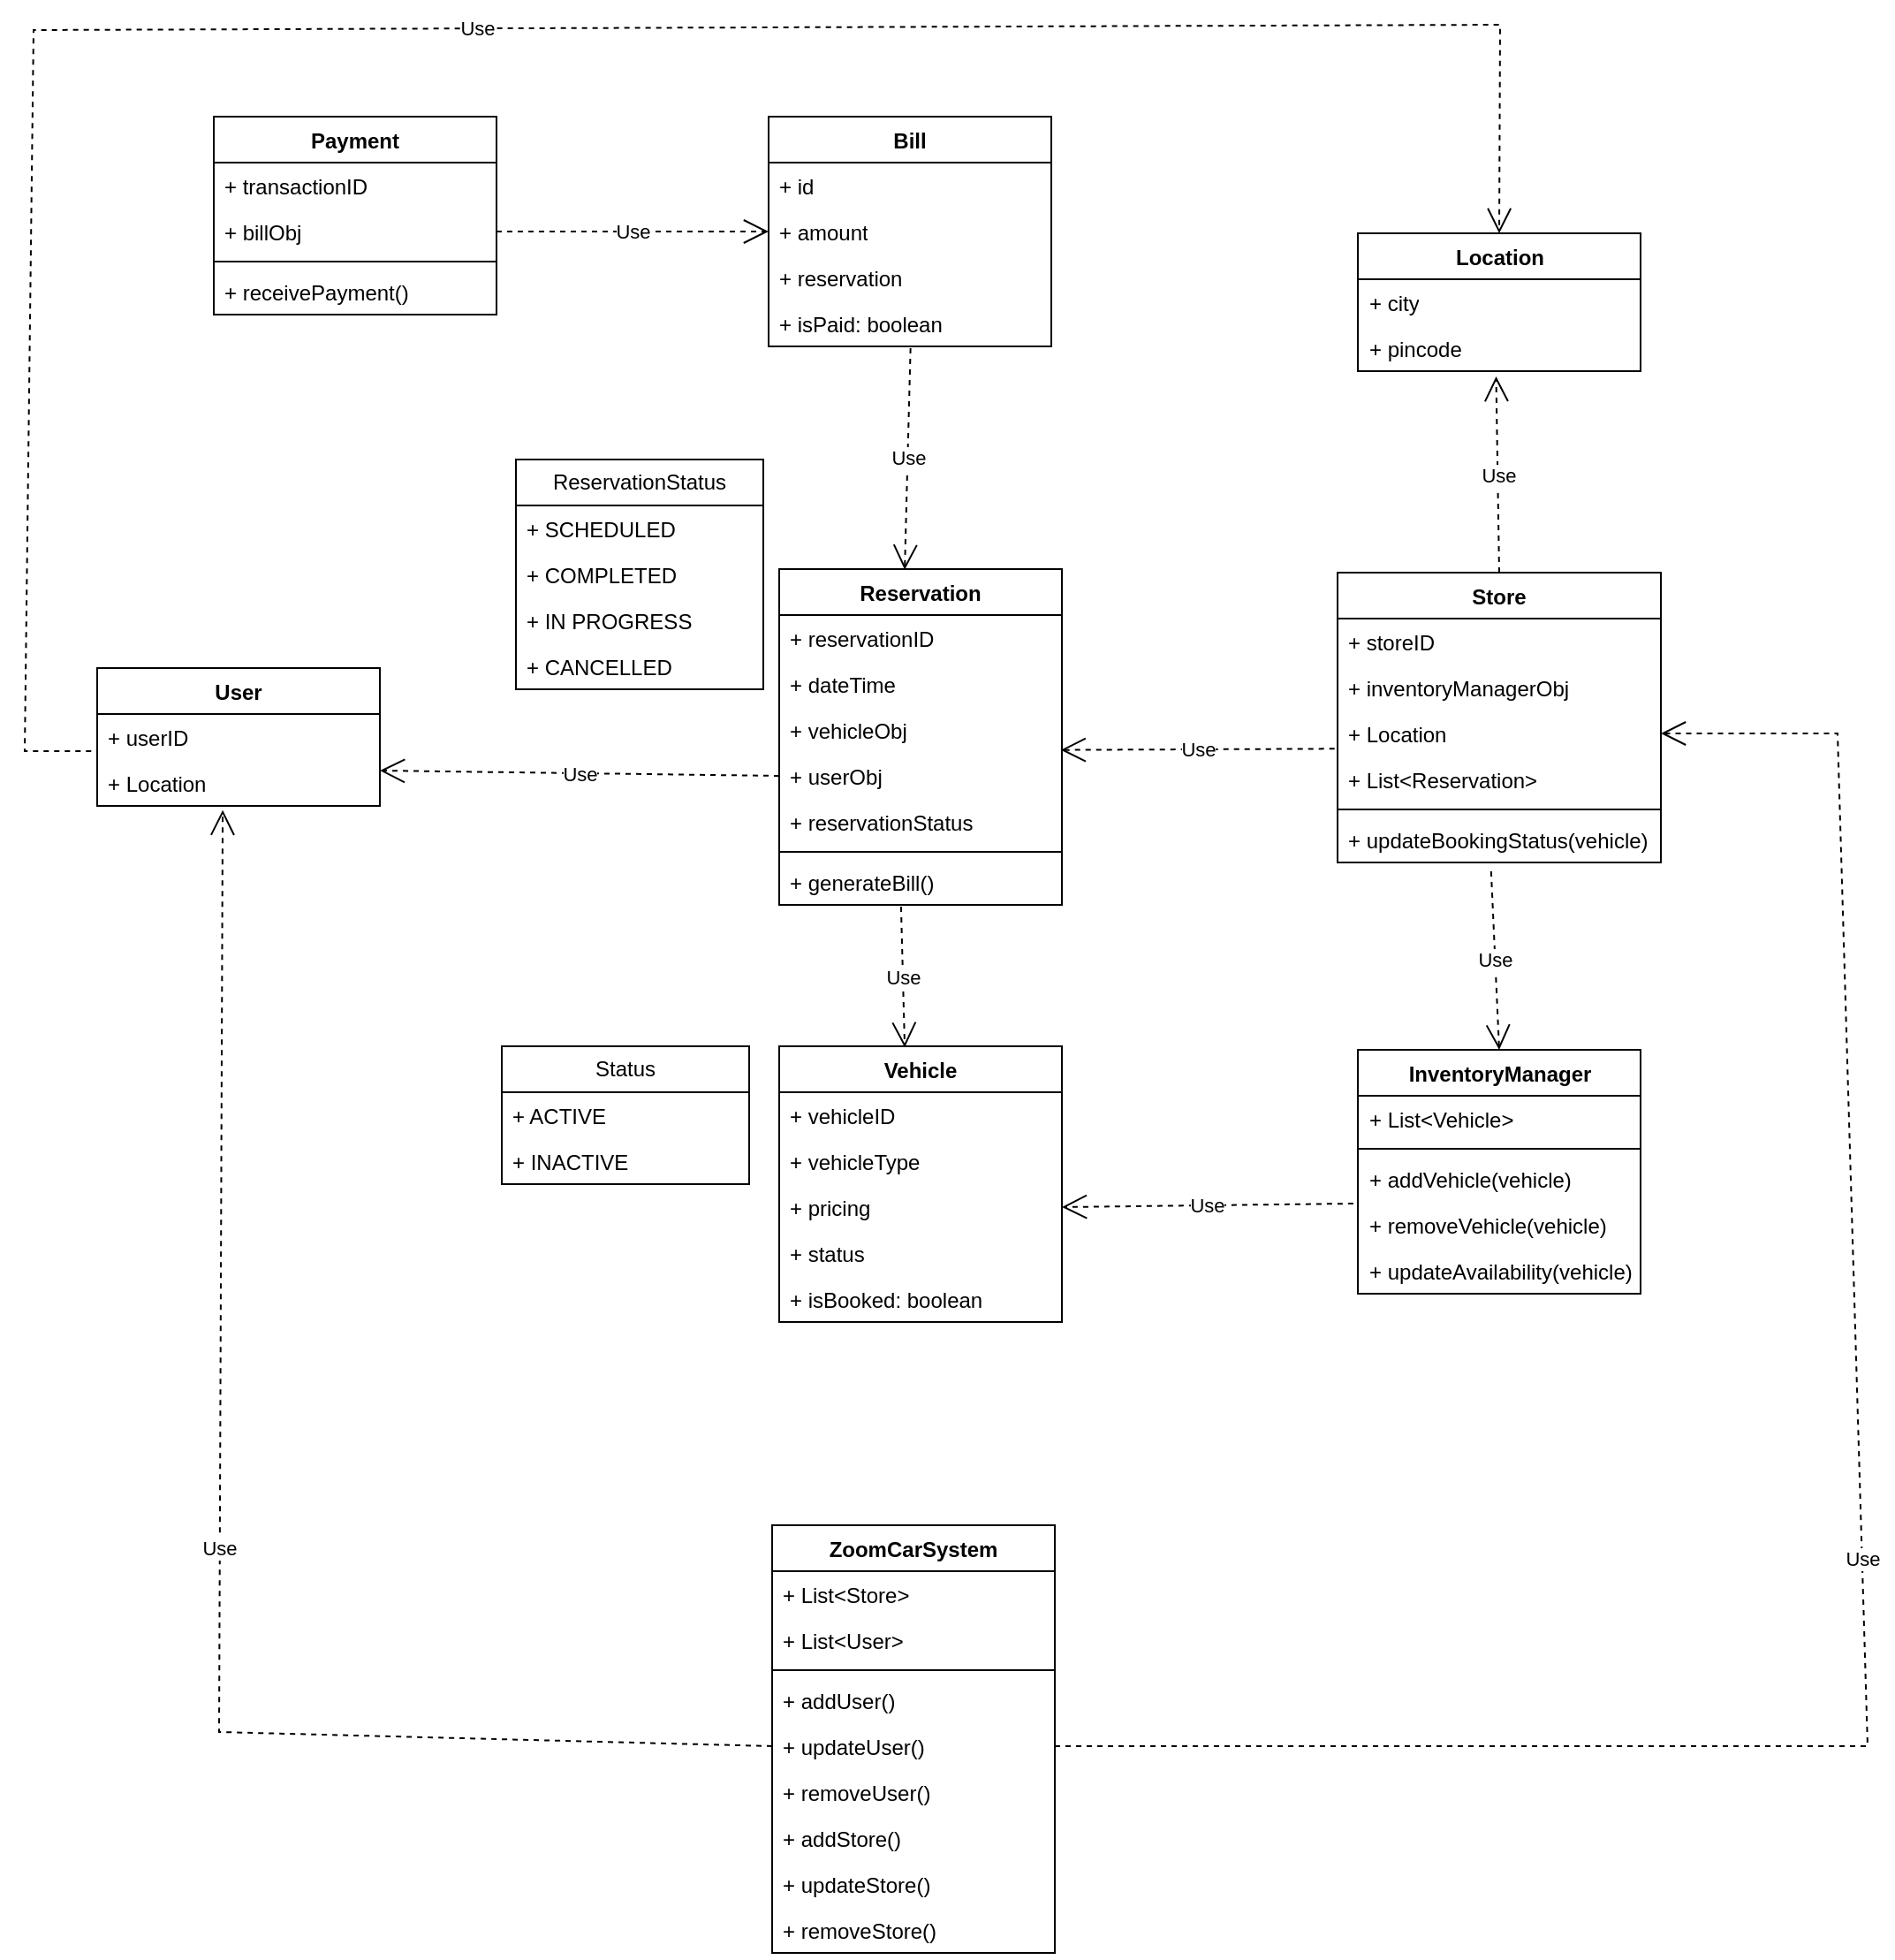 <mxfile version="24.7.5">
  <diagram id="C5RBs43oDa-KdzZeNtuy" name="Page-1">
    <mxGraphModel dx="2874" dy="1197" grid="0" gridSize="10" guides="1" tooltips="1" connect="1" arrows="1" fold="1" page="0" pageScale="1" pageWidth="827" pageHeight="1169" math="0" shadow="0">
      <root>
        <mxCell id="WIyWlLk6GJQsqaUBKTNV-0" />
        <mxCell id="WIyWlLk6GJQsqaUBKTNV-1" parent="WIyWlLk6GJQsqaUBKTNV-0" />
        <mxCell id="ZgaaL-xVoz6VWKlPEkSg-0" value="User" style="swimlane;fontStyle=1;align=center;verticalAlign=top;childLayout=stackLayout;horizontal=1;startSize=26;horizontalStack=0;resizeParent=1;resizeParentMax=0;resizeLast=0;collapsible=1;marginBottom=0;whiteSpace=wrap;html=1;" vertex="1" parent="WIyWlLk6GJQsqaUBKTNV-1">
          <mxGeometry x="-731" y="457" width="160" height="78" as="geometry" />
        </mxCell>
        <mxCell id="ZgaaL-xVoz6VWKlPEkSg-1" value="+ userID" style="text;strokeColor=none;fillColor=none;align=left;verticalAlign=top;spacingLeft=4;spacingRight=4;overflow=hidden;rotatable=0;points=[[0,0.5],[1,0.5]];portConstraint=eastwest;whiteSpace=wrap;html=1;" vertex="1" parent="ZgaaL-xVoz6VWKlPEkSg-0">
          <mxGeometry y="26" width="160" height="26" as="geometry" />
        </mxCell>
        <mxCell id="ZgaaL-xVoz6VWKlPEkSg-4" value="+ Location" style="text;strokeColor=none;fillColor=none;align=left;verticalAlign=top;spacingLeft=4;spacingRight=4;overflow=hidden;rotatable=0;points=[[0,0.5],[1,0.5]];portConstraint=eastwest;whiteSpace=wrap;html=1;" vertex="1" parent="ZgaaL-xVoz6VWKlPEkSg-0">
          <mxGeometry y="52" width="160" height="26" as="geometry" />
        </mxCell>
        <mxCell id="ZgaaL-xVoz6VWKlPEkSg-5" value="Location" style="swimlane;fontStyle=1;align=center;verticalAlign=top;childLayout=stackLayout;horizontal=1;startSize=26;horizontalStack=0;resizeParent=1;resizeParentMax=0;resizeLast=0;collapsible=1;marginBottom=0;whiteSpace=wrap;html=1;" vertex="1" parent="WIyWlLk6GJQsqaUBKTNV-1">
          <mxGeometry x="-17.5" y="211" width="160" height="78" as="geometry" />
        </mxCell>
        <mxCell id="ZgaaL-xVoz6VWKlPEkSg-6" value="+ city" style="text;strokeColor=none;fillColor=none;align=left;verticalAlign=top;spacingLeft=4;spacingRight=4;overflow=hidden;rotatable=0;points=[[0,0.5],[1,0.5]];portConstraint=eastwest;whiteSpace=wrap;html=1;" vertex="1" parent="ZgaaL-xVoz6VWKlPEkSg-5">
          <mxGeometry y="26" width="160" height="26" as="geometry" />
        </mxCell>
        <mxCell id="ZgaaL-xVoz6VWKlPEkSg-9" value="+ pincode" style="text;strokeColor=none;fillColor=none;align=left;verticalAlign=top;spacingLeft=4;spacingRight=4;overflow=hidden;rotatable=0;points=[[0,0.5],[1,0.5]];portConstraint=eastwest;whiteSpace=wrap;html=1;" vertex="1" parent="ZgaaL-xVoz6VWKlPEkSg-5">
          <mxGeometry y="52" width="160" height="26" as="geometry" />
        </mxCell>
        <mxCell id="ZgaaL-xVoz6VWKlPEkSg-10" value="Vehicle" style="swimlane;fontStyle=1;align=center;verticalAlign=top;childLayout=stackLayout;horizontal=1;startSize=26;horizontalStack=0;resizeParent=1;resizeParentMax=0;resizeLast=0;collapsible=1;marginBottom=0;whiteSpace=wrap;html=1;" vertex="1" parent="WIyWlLk6GJQsqaUBKTNV-1">
          <mxGeometry x="-345" y="671" width="160" height="156" as="geometry" />
        </mxCell>
        <mxCell id="ZgaaL-xVoz6VWKlPEkSg-11" value="+ vehicleID" style="text;strokeColor=none;fillColor=none;align=left;verticalAlign=top;spacingLeft=4;spacingRight=4;overflow=hidden;rotatable=0;points=[[0,0.5],[1,0.5]];portConstraint=eastwest;whiteSpace=wrap;html=1;" vertex="1" parent="ZgaaL-xVoz6VWKlPEkSg-10">
          <mxGeometry y="26" width="160" height="26" as="geometry" />
        </mxCell>
        <mxCell id="ZgaaL-xVoz6VWKlPEkSg-14" value="+ vehicleType" style="text;strokeColor=none;fillColor=none;align=left;verticalAlign=top;spacingLeft=4;spacingRight=4;overflow=hidden;rotatable=0;points=[[0,0.5],[1,0.5]];portConstraint=eastwest;whiteSpace=wrap;html=1;" vertex="1" parent="ZgaaL-xVoz6VWKlPEkSg-10">
          <mxGeometry y="52" width="160" height="26" as="geometry" />
        </mxCell>
        <mxCell id="ZgaaL-xVoz6VWKlPEkSg-15" value="+ pricing" style="text;strokeColor=none;fillColor=none;align=left;verticalAlign=top;spacingLeft=4;spacingRight=4;overflow=hidden;rotatable=0;points=[[0,0.5],[1,0.5]];portConstraint=eastwest;whiteSpace=wrap;html=1;" vertex="1" parent="ZgaaL-xVoz6VWKlPEkSg-10">
          <mxGeometry y="78" width="160" height="26" as="geometry" />
        </mxCell>
        <mxCell id="ZgaaL-xVoz6VWKlPEkSg-24" value="+ status" style="text;strokeColor=none;fillColor=none;align=left;verticalAlign=top;spacingLeft=4;spacingRight=4;overflow=hidden;rotatable=0;points=[[0,0.5],[1,0.5]];portConstraint=eastwest;whiteSpace=wrap;html=1;" vertex="1" parent="ZgaaL-xVoz6VWKlPEkSg-10">
          <mxGeometry y="104" width="160" height="26" as="geometry" />
        </mxCell>
        <mxCell id="ZgaaL-xVoz6VWKlPEkSg-33" value="+ isBooked: boolean" style="text;strokeColor=none;fillColor=none;align=left;verticalAlign=top;spacingLeft=4;spacingRight=4;overflow=hidden;rotatable=0;points=[[0,0.5],[1,0.5]];portConstraint=eastwest;whiteSpace=wrap;html=1;" vertex="1" parent="ZgaaL-xVoz6VWKlPEkSg-10">
          <mxGeometry y="130" width="160" height="26" as="geometry" />
        </mxCell>
        <mxCell id="ZgaaL-xVoz6VWKlPEkSg-16" value="Store" style="swimlane;fontStyle=1;align=center;verticalAlign=top;childLayout=stackLayout;horizontal=1;startSize=26;horizontalStack=0;resizeParent=1;resizeParentMax=0;resizeLast=0;collapsible=1;marginBottom=0;whiteSpace=wrap;html=1;" vertex="1" parent="WIyWlLk6GJQsqaUBKTNV-1">
          <mxGeometry x="-29" y="403" width="183" height="164" as="geometry" />
        </mxCell>
        <mxCell id="ZgaaL-xVoz6VWKlPEkSg-21" value="+ storeID" style="text;strokeColor=none;fillColor=none;align=left;verticalAlign=top;spacingLeft=4;spacingRight=4;overflow=hidden;rotatable=0;points=[[0,0.5],[1,0.5]];portConstraint=eastwest;whiteSpace=wrap;html=1;" vertex="1" parent="ZgaaL-xVoz6VWKlPEkSg-16">
          <mxGeometry y="26" width="183" height="26" as="geometry" />
        </mxCell>
        <mxCell id="ZgaaL-xVoz6VWKlPEkSg-59" value="+ inventoryManagerObj" style="text;strokeColor=none;fillColor=none;align=left;verticalAlign=top;spacingLeft=4;spacingRight=4;overflow=hidden;rotatable=0;points=[[0,0.5],[1,0.5]];portConstraint=eastwest;whiteSpace=wrap;html=1;" vertex="1" parent="ZgaaL-xVoz6VWKlPEkSg-16">
          <mxGeometry y="52" width="183" height="26" as="geometry" />
        </mxCell>
        <mxCell id="ZgaaL-xVoz6VWKlPEkSg-20" value="+ Location" style="text;strokeColor=none;fillColor=none;align=left;verticalAlign=top;spacingLeft=4;spacingRight=4;overflow=hidden;rotatable=0;points=[[0,0.5],[1,0.5]];portConstraint=eastwest;whiteSpace=wrap;html=1;" vertex="1" parent="ZgaaL-xVoz6VWKlPEkSg-16">
          <mxGeometry y="78" width="183" height="26" as="geometry" />
        </mxCell>
        <mxCell id="ZgaaL-xVoz6VWKlPEkSg-66" value="+ List&amp;lt;Reservation&amp;gt;" style="text;strokeColor=none;fillColor=none;align=left;verticalAlign=top;spacingLeft=4;spacingRight=4;overflow=hidden;rotatable=0;points=[[0,0.5],[1,0.5]];portConstraint=eastwest;whiteSpace=wrap;html=1;" vertex="1" parent="ZgaaL-xVoz6VWKlPEkSg-16">
          <mxGeometry y="104" width="183" height="26" as="geometry" />
        </mxCell>
        <mxCell id="ZgaaL-xVoz6VWKlPEkSg-18" value="" style="line;strokeWidth=1;fillColor=none;align=left;verticalAlign=middle;spacingTop=-1;spacingLeft=3;spacingRight=3;rotatable=0;labelPosition=right;points=[];portConstraint=eastwest;strokeColor=inherit;" vertex="1" parent="ZgaaL-xVoz6VWKlPEkSg-16">
          <mxGeometry y="130" width="183" height="8" as="geometry" />
        </mxCell>
        <mxCell id="ZgaaL-xVoz6VWKlPEkSg-35" value="+ updateBookingStatus(vehicle)" style="text;strokeColor=none;fillColor=none;align=left;verticalAlign=top;spacingLeft=4;spacingRight=4;overflow=hidden;rotatable=0;points=[[0,0.5],[1,0.5]];portConstraint=eastwest;whiteSpace=wrap;html=1;" vertex="1" parent="ZgaaL-xVoz6VWKlPEkSg-16">
          <mxGeometry y="138" width="183" height="26" as="geometry" />
        </mxCell>
        <mxCell id="ZgaaL-xVoz6VWKlPEkSg-29" value="Status" style="swimlane;fontStyle=0;childLayout=stackLayout;horizontal=1;startSize=26;fillColor=none;horizontalStack=0;resizeParent=1;resizeParentMax=0;resizeLast=0;collapsible=1;marginBottom=0;whiteSpace=wrap;html=1;" vertex="1" parent="WIyWlLk6GJQsqaUBKTNV-1">
          <mxGeometry x="-502" y="671" width="140" height="78" as="geometry" />
        </mxCell>
        <mxCell id="ZgaaL-xVoz6VWKlPEkSg-30" value="+ ACTIVE" style="text;strokeColor=none;fillColor=none;align=left;verticalAlign=top;spacingLeft=4;spacingRight=4;overflow=hidden;rotatable=0;points=[[0,0.5],[1,0.5]];portConstraint=eastwest;whiteSpace=wrap;html=1;" vertex="1" parent="ZgaaL-xVoz6VWKlPEkSg-29">
          <mxGeometry y="26" width="140" height="26" as="geometry" />
        </mxCell>
        <mxCell id="ZgaaL-xVoz6VWKlPEkSg-31" value="+ INACTIVE" style="text;strokeColor=none;fillColor=none;align=left;verticalAlign=top;spacingLeft=4;spacingRight=4;overflow=hidden;rotatable=0;points=[[0,0.5],[1,0.5]];portConstraint=eastwest;whiteSpace=wrap;html=1;" vertex="1" parent="ZgaaL-xVoz6VWKlPEkSg-29">
          <mxGeometry y="52" width="140" height="26" as="geometry" />
        </mxCell>
        <mxCell id="ZgaaL-xVoz6VWKlPEkSg-42" value="Bill" style="swimlane;fontStyle=1;align=center;verticalAlign=top;childLayout=stackLayout;horizontal=1;startSize=26;horizontalStack=0;resizeParent=1;resizeParentMax=0;resizeLast=0;collapsible=1;marginBottom=0;whiteSpace=wrap;html=1;" vertex="1" parent="WIyWlLk6GJQsqaUBKTNV-1">
          <mxGeometry x="-351" y="145" width="160" height="130" as="geometry" />
        </mxCell>
        <mxCell id="ZgaaL-xVoz6VWKlPEkSg-43" value="+ id" style="text;strokeColor=none;fillColor=none;align=left;verticalAlign=top;spacingLeft=4;spacingRight=4;overflow=hidden;rotatable=0;points=[[0,0.5],[1,0.5]];portConstraint=eastwest;whiteSpace=wrap;html=1;" vertex="1" parent="ZgaaL-xVoz6VWKlPEkSg-42">
          <mxGeometry y="26" width="160" height="26" as="geometry" />
        </mxCell>
        <mxCell id="ZgaaL-xVoz6VWKlPEkSg-46" value="+ amount" style="text;strokeColor=none;fillColor=none;align=left;verticalAlign=top;spacingLeft=4;spacingRight=4;overflow=hidden;rotatable=0;points=[[0,0.5],[1,0.5]];portConstraint=eastwest;whiteSpace=wrap;html=1;" vertex="1" parent="ZgaaL-xVoz6VWKlPEkSg-42">
          <mxGeometry y="52" width="160" height="26" as="geometry" />
        </mxCell>
        <mxCell id="ZgaaL-xVoz6VWKlPEkSg-47" value="+ reservation" style="text;strokeColor=none;fillColor=none;align=left;verticalAlign=top;spacingLeft=4;spacingRight=4;overflow=hidden;rotatable=0;points=[[0,0.5],[1,0.5]];portConstraint=eastwest;whiteSpace=wrap;html=1;" vertex="1" parent="ZgaaL-xVoz6VWKlPEkSg-42">
          <mxGeometry y="78" width="160" height="26" as="geometry" />
        </mxCell>
        <mxCell id="ZgaaL-xVoz6VWKlPEkSg-48" value="+ isPaid: boolean" style="text;strokeColor=none;fillColor=none;align=left;verticalAlign=top;spacingLeft=4;spacingRight=4;overflow=hidden;rotatable=0;points=[[0,0.5],[1,0.5]];portConstraint=eastwest;whiteSpace=wrap;html=1;" vertex="1" parent="ZgaaL-xVoz6VWKlPEkSg-42">
          <mxGeometry y="104" width="160" height="26" as="geometry" />
        </mxCell>
        <mxCell id="ZgaaL-xVoz6VWKlPEkSg-49" value="Payment" style="swimlane;fontStyle=1;align=center;verticalAlign=top;childLayout=stackLayout;horizontal=1;startSize=26;horizontalStack=0;resizeParent=1;resizeParentMax=0;resizeLast=0;collapsible=1;marginBottom=0;whiteSpace=wrap;html=1;" vertex="1" parent="WIyWlLk6GJQsqaUBKTNV-1">
          <mxGeometry x="-665" y="145" width="160" height="112" as="geometry" />
        </mxCell>
        <mxCell id="ZgaaL-xVoz6VWKlPEkSg-50" value="+ transactionID" style="text;strokeColor=none;fillColor=none;align=left;verticalAlign=top;spacingLeft=4;spacingRight=4;overflow=hidden;rotatable=0;points=[[0,0.5],[1,0.5]];portConstraint=eastwest;whiteSpace=wrap;html=1;" vertex="1" parent="ZgaaL-xVoz6VWKlPEkSg-49">
          <mxGeometry y="26" width="160" height="26" as="geometry" />
        </mxCell>
        <mxCell id="ZgaaL-xVoz6VWKlPEkSg-53" value="+ billObj" style="text;strokeColor=none;fillColor=none;align=left;verticalAlign=top;spacingLeft=4;spacingRight=4;overflow=hidden;rotatable=0;points=[[0,0.5],[1,0.5]];portConstraint=eastwest;whiteSpace=wrap;html=1;" vertex="1" parent="ZgaaL-xVoz6VWKlPEkSg-49">
          <mxGeometry y="52" width="160" height="26" as="geometry" />
        </mxCell>
        <mxCell id="ZgaaL-xVoz6VWKlPEkSg-51" value="" style="line;strokeWidth=1;fillColor=none;align=left;verticalAlign=middle;spacingTop=-1;spacingLeft=3;spacingRight=3;rotatable=0;labelPosition=right;points=[];portConstraint=eastwest;strokeColor=inherit;" vertex="1" parent="ZgaaL-xVoz6VWKlPEkSg-49">
          <mxGeometry y="78" width="160" height="8" as="geometry" />
        </mxCell>
        <mxCell id="ZgaaL-xVoz6VWKlPEkSg-52" value="+ receivePayment()" style="text;strokeColor=none;fillColor=none;align=left;verticalAlign=top;spacingLeft=4;spacingRight=4;overflow=hidden;rotatable=0;points=[[0,0.5],[1,0.5]];portConstraint=eastwest;whiteSpace=wrap;html=1;" vertex="1" parent="ZgaaL-xVoz6VWKlPEkSg-49">
          <mxGeometry y="86" width="160" height="26" as="geometry" />
        </mxCell>
        <mxCell id="ZgaaL-xVoz6VWKlPEkSg-54" value="Reservation" style="swimlane;fontStyle=1;align=center;verticalAlign=top;childLayout=stackLayout;horizontal=1;startSize=26;horizontalStack=0;resizeParent=1;resizeParentMax=0;resizeLast=0;collapsible=1;marginBottom=0;whiteSpace=wrap;html=1;" vertex="1" parent="WIyWlLk6GJQsqaUBKTNV-1">
          <mxGeometry x="-345" y="401" width="160" height="190" as="geometry" />
        </mxCell>
        <mxCell id="ZgaaL-xVoz6VWKlPEkSg-55" value="+ reservationID" style="text;strokeColor=none;fillColor=none;align=left;verticalAlign=top;spacingLeft=4;spacingRight=4;overflow=hidden;rotatable=0;points=[[0,0.5],[1,0.5]];portConstraint=eastwest;whiteSpace=wrap;html=1;" vertex="1" parent="ZgaaL-xVoz6VWKlPEkSg-54">
          <mxGeometry y="26" width="160" height="26" as="geometry" />
        </mxCell>
        <mxCell id="ZgaaL-xVoz6VWKlPEkSg-67" value="+ dateTime" style="text;strokeColor=none;fillColor=none;align=left;verticalAlign=top;spacingLeft=4;spacingRight=4;overflow=hidden;rotatable=0;points=[[0,0.5],[1,0.5]];portConstraint=eastwest;whiteSpace=wrap;html=1;" vertex="1" parent="ZgaaL-xVoz6VWKlPEkSg-54">
          <mxGeometry y="52" width="160" height="26" as="geometry" />
        </mxCell>
        <mxCell id="ZgaaL-xVoz6VWKlPEkSg-69" value="+ vehicleObj" style="text;strokeColor=none;fillColor=none;align=left;verticalAlign=top;spacingLeft=4;spacingRight=4;overflow=hidden;rotatable=0;points=[[0,0.5],[1,0.5]];portConstraint=eastwest;whiteSpace=wrap;html=1;" vertex="1" parent="ZgaaL-xVoz6VWKlPEkSg-54">
          <mxGeometry y="78" width="160" height="26" as="geometry" />
        </mxCell>
        <mxCell id="ZgaaL-xVoz6VWKlPEkSg-68" value="+ userObj" style="text;strokeColor=none;fillColor=none;align=left;verticalAlign=top;spacingLeft=4;spacingRight=4;overflow=hidden;rotatable=0;points=[[0,0.5],[1,0.5]];portConstraint=eastwest;whiteSpace=wrap;html=1;" vertex="1" parent="ZgaaL-xVoz6VWKlPEkSg-54">
          <mxGeometry y="104" width="160" height="26" as="geometry" />
        </mxCell>
        <mxCell id="ZgaaL-xVoz6VWKlPEkSg-70" value="+ reservationStatus" style="text;strokeColor=none;fillColor=none;align=left;verticalAlign=top;spacingLeft=4;spacingRight=4;overflow=hidden;rotatable=0;points=[[0,0.5],[1,0.5]];portConstraint=eastwest;whiteSpace=wrap;html=1;" vertex="1" parent="ZgaaL-xVoz6VWKlPEkSg-54">
          <mxGeometry y="130" width="160" height="26" as="geometry" />
        </mxCell>
        <mxCell id="ZgaaL-xVoz6VWKlPEkSg-56" value="" style="line;strokeWidth=1;fillColor=none;align=left;verticalAlign=middle;spacingTop=-1;spacingLeft=3;spacingRight=3;rotatable=0;labelPosition=right;points=[];portConstraint=eastwest;strokeColor=inherit;" vertex="1" parent="ZgaaL-xVoz6VWKlPEkSg-54">
          <mxGeometry y="156" width="160" height="8" as="geometry" />
        </mxCell>
        <mxCell id="ZgaaL-xVoz6VWKlPEkSg-57" value="+ generateBill()" style="text;strokeColor=none;fillColor=none;align=left;verticalAlign=top;spacingLeft=4;spacingRight=4;overflow=hidden;rotatable=0;points=[[0,0.5],[1,0.5]];portConstraint=eastwest;whiteSpace=wrap;html=1;" vertex="1" parent="ZgaaL-xVoz6VWKlPEkSg-54">
          <mxGeometry y="164" width="160" height="26" as="geometry" />
        </mxCell>
        <mxCell id="ZgaaL-xVoz6VWKlPEkSg-60" value="InventoryManager" style="swimlane;fontStyle=1;align=center;verticalAlign=top;childLayout=stackLayout;horizontal=1;startSize=26;horizontalStack=0;resizeParent=1;resizeParentMax=0;resizeLast=0;collapsible=1;marginBottom=0;whiteSpace=wrap;html=1;" vertex="1" parent="WIyWlLk6GJQsqaUBKTNV-1">
          <mxGeometry x="-17.5" y="673" width="160" height="138" as="geometry" />
        </mxCell>
        <mxCell id="ZgaaL-xVoz6VWKlPEkSg-61" value="+ List&amp;lt;Vehicle&amp;gt;" style="text;strokeColor=none;fillColor=none;align=left;verticalAlign=top;spacingLeft=4;spacingRight=4;overflow=hidden;rotatable=0;points=[[0,0.5],[1,0.5]];portConstraint=eastwest;whiteSpace=wrap;html=1;" vertex="1" parent="ZgaaL-xVoz6VWKlPEkSg-60">
          <mxGeometry y="26" width="160" height="26" as="geometry" />
        </mxCell>
        <mxCell id="ZgaaL-xVoz6VWKlPEkSg-62" value="" style="line;strokeWidth=1;fillColor=none;align=left;verticalAlign=middle;spacingTop=-1;spacingLeft=3;spacingRight=3;rotatable=0;labelPosition=right;points=[];portConstraint=eastwest;strokeColor=inherit;" vertex="1" parent="ZgaaL-xVoz6VWKlPEkSg-60">
          <mxGeometry y="52" width="160" height="8" as="geometry" />
        </mxCell>
        <mxCell id="ZgaaL-xVoz6VWKlPEkSg-65" value="+ addVehicle(vehicle)" style="text;strokeColor=none;fillColor=none;align=left;verticalAlign=top;spacingLeft=4;spacingRight=4;overflow=hidden;rotatable=0;points=[[0,0.5],[1,0.5]];portConstraint=eastwest;whiteSpace=wrap;html=1;" vertex="1" parent="ZgaaL-xVoz6VWKlPEkSg-60">
          <mxGeometry y="60" width="160" height="26" as="geometry" />
        </mxCell>
        <mxCell id="ZgaaL-xVoz6VWKlPEkSg-23" value="+ removeVehicle(vehicle)" style="text;strokeColor=none;fillColor=none;align=left;verticalAlign=top;spacingLeft=4;spacingRight=4;overflow=hidden;rotatable=0;points=[[0,0.5],[1,0.5]];portConstraint=eastwest;whiteSpace=wrap;html=1;" vertex="1" parent="ZgaaL-xVoz6VWKlPEkSg-60">
          <mxGeometry y="86" width="160" height="26" as="geometry" />
        </mxCell>
        <mxCell id="ZgaaL-xVoz6VWKlPEkSg-22" value="+ updateAvailability(vehicle)" style="text;strokeColor=none;fillColor=none;align=left;verticalAlign=top;spacingLeft=4;spacingRight=4;overflow=hidden;rotatable=0;points=[[0,0.5],[1,0.5]];portConstraint=eastwest;whiteSpace=wrap;html=1;" vertex="1" parent="ZgaaL-xVoz6VWKlPEkSg-60">
          <mxGeometry y="112" width="160" height="26" as="geometry" />
        </mxCell>
        <mxCell id="ZgaaL-xVoz6VWKlPEkSg-72" value="Use" style="endArrow=open;endSize=12;dashed=1;html=1;rounded=0;exitX=0.475;exitY=1.192;exitDx=0;exitDy=0;exitPerimeter=0;entryX=0.5;entryY=0;entryDx=0;entryDy=0;" edge="1" parent="WIyWlLk6GJQsqaUBKTNV-1" source="ZgaaL-xVoz6VWKlPEkSg-35" target="ZgaaL-xVoz6VWKlPEkSg-60">
          <mxGeometry width="160" relative="1" as="geometry">
            <mxPoint x="13" y="625" as="sourcePoint" />
            <mxPoint x="173" y="625" as="targetPoint" />
          </mxGeometry>
        </mxCell>
        <mxCell id="ZgaaL-xVoz6VWKlPEkSg-73" value="Use" style="endArrow=open;endSize=12;dashed=1;html=1;rounded=0;entryX=1;entryY=0.5;entryDx=0;entryDy=0;exitX=-0.016;exitY=0.038;exitDx=0;exitDy=0;exitPerimeter=0;" edge="1" parent="WIyWlLk6GJQsqaUBKTNV-1" source="ZgaaL-xVoz6VWKlPEkSg-23" target="ZgaaL-xVoz6VWKlPEkSg-15">
          <mxGeometry width="160" relative="1" as="geometry">
            <mxPoint x="-153" y="782" as="sourcePoint" />
            <mxPoint x="7" y="782" as="targetPoint" />
          </mxGeometry>
        </mxCell>
        <mxCell id="ZgaaL-xVoz6VWKlPEkSg-74" value="Use" style="endArrow=open;endSize=12;dashed=1;html=1;rounded=0;entryX=0.489;entryY=1.115;entryDx=0;entryDy=0;entryPerimeter=0;exitX=0.5;exitY=0;exitDx=0;exitDy=0;" edge="1" parent="WIyWlLk6GJQsqaUBKTNV-1" source="ZgaaL-xVoz6VWKlPEkSg-16" target="ZgaaL-xVoz6VWKlPEkSg-9">
          <mxGeometry width="160" relative="1" as="geometry">
            <mxPoint x="8" y="368" as="sourcePoint" />
            <mxPoint x="168" y="368" as="targetPoint" />
          </mxGeometry>
        </mxCell>
        <mxCell id="ZgaaL-xVoz6VWKlPEkSg-75" value="Use" style="endArrow=open;endSize=12;dashed=1;html=1;rounded=0;entryX=0.996;entryY=-0.064;entryDx=0;entryDy=0;entryPerimeter=0;exitX=-0.009;exitY=0.833;exitDx=0;exitDy=0;exitPerimeter=0;" edge="1" parent="WIyWlLk6GJQsqaUBKTNV-1" source="ZgaaL-xVoz6VWKlPEkSg-20" target="ZgaaL-xVoz6VWKlPEkSg-68">
          <mxGeometry width="160" relative="1" as="geometry">
            <mxPoint x="-177" y="562" as="sourcePoint" />
            <mxPoint x="-17" y="562" as="targetPoint" />
          </mxGeometry>
        </mxCell>
        <mxCell id="ZgaaL-xVoz6VWKlPEkSg-76" value="Use" style="endArrow=open;endSize=12;dashed=1;html=1;rounded=0;entryX=1;entryY=0.231;entryDx=0;entryDy=0;entryPerimeter=0;exitX=0;exitY=0.5;exitDx=0;exitDy=0;" edge="1" parent="WIyWlLk6GJQsqaUBKTNV-1" source="ZgaaL-xVoz6VWKlPEkSg-68" target="ZgaaL-xVoz6VWKlPEkSg-4">
          <mxGeometry width="160" relative="1" as="geometry">
            <mxPoint x="-516" y="587" as="sourcePoint" />
            <mxPoint x="-356" y="587" as="targetPoint" />
          </mxGeometry>
        </mxCell>
        <mxCell id="ZgaaL-xVoz6VWKlPEkSg-77" value="Use" style="endArrow=open;endSize=12;dashed=1;html=1;rounded=0;exitX=0.431;exitY=1.038;exitDx=0;exitDy=0;exitPerimeter=0;entryX=0.444;entryY=0.004;entryDx=0;entryDy=0;entryPerimeter=0;" edge="1" parent="WIyWlLk6GJQsqaUBKTNV-1" source="ZgaaL-xVoz6VWKlPEkSg-57" target="ZgaaL-xVoz6VWKlPEkSg-10">
          <mxGeometry width="160" relative="1" as="geometry">
            <mxPoint x="-263" y="635" as="sourcePoint" />
            <mxPoint x="-103" y="635" as="targetPoint" />
          </mxGeometry>
        </mxCell>
        <mxCell id="ZgaaL-xVoz6VWKlPEkSg-78" value="Use" style="endArrow=open;endSize=12;dashed=1;html=1;rounded=0;exitX=0.502;exitY=1.038;exitDx=0;exitDy=0;exitPerimeter=0;entryX=0.444;entryY=0.002;entryDx=0;entryDy=0;entryPerimeter=0;" edge="1" parent="WIyWlLk6GJQsqaUBKTNV-1" source="ZgaaL-xVoz6VWKlPEkSg-48" target="ZgaaL-xVoz6VWKlPEkSg-54">
          <mxGeometry width="160" relative="1" as="geometry">
            <mxPoint x="-280.6" y="313.992" as="sourcePoint" />
            <mxPoint x="-74" y="378" as="targetPoint" />
          </mxGeometry>
        </mxCell>
        <mxCell id="ZgaaL-xVoz6VWKlPEkSg-79" value="Use" style="endArrow=open;endSize=12;dashed=1;html=1;rounded=0;entryX=0;entryY=0.5;entryDx=0;entryDy=0;exitX=1;exitY=0.5;exitDx=0;exitDy=0;" edge="1" parent="WIyWlLk6GJQsqaUBKTNV-1" source="ZgaaL-xVoz6VWKlPEkSg-53" target="ZgaaL-xVoz6VWKlPEkSg-46">
          <mxGeometry width="160" relative="1" as="geometry">
            <mxPoint x="-504" y="203" as="sourcePoint" />
            <mxPoint x="-344" y="203" as="targetPoint" />
          </mxGeometry>
        </mxCell>
        <mxCell id="ZgaaL-xVoz6VWKlPEkSg-80" value="Use" style="endArrow=open;endSize=12;dashed=1;html=1;rounded=0;exitX=-0.021;exitY=0.808;exitDx=0;exitDy=0;exitPerimeter=0;entryX=0.5;entryY=0;entryDx=0;entryDy=0;" edge="1" parent="WIyWlLk6GJQsqaUBKTNV-1" source="ZgaaL-xVoz6VWKlPEkSg-1" target="ZgaaL-xVoz6VWKlPEkSg-5">
          <mxGeometry width="160" relative="1" as="geometry">
            <mxPoint x="-844" y="488" as="sourcePoint" />
            <mxPoint x="-684" y="488" as="targetPoint" />
            <Array as="points">
              <mxPoint x="-772" y="504" />
              <mxPoint x="-767" y="96" />
              <mxPoint x="63" y="93" />
            </Array>
          </mxGeometry>
        </mxCell>
        <mxCell id="ZgaaL-xVoz6VWKlPEkSg-81" value="ReservationStatus" style="swimlane;fontStyle=0;childLayout=stackLayout;horizontal=1;startSize=26;fillColor=none;horizontalStack=0;resizeParent=1;resizeParentMax=0;resizeLast=0;collapsible=1;marginBottom=0;whiteSpace=wrap;html=1;" vertex="1" parent="WIyWlLk6GJQsqaUBKTNV-1">
          <mxGeometry x="-494" y="339" width="140" height="130" as="geometry" />
        </mxCell>
        <mxCell id="ZgaaL-xVoz6VWKlPEkSg-82" value="+ SCHEDULED" style="text;strokeColor=none;fillColor=none;align=left;verticalAlign=top;spacingLeft=4;spacingRight=4;overflow=hidden;rotatable=0;points=[[0,0.5],[1,0.5]];portConstraint=eastwest;whiteSpace=wrap;html=1;" vertex="1" parent="ZgaaL-xVoz6VWKlPEkSg-81">
          <mxGeometry y="26" width="140" height="26" as="geometry" />
        </mxCell>
        <mxCell id="ZgaaL-xVoz6VWKlPEkSg-83" value="+ COMPLETED" style="text;strokeColor=none;fillColor=none;align=left;verticalAlign=top;spacingLeft=4;spacingRight=4;overflow=hidden;rotatable=0;points=[[0,0.5],[1,0.5]];portConstraint=eastwest;whiteSpace=wrap;html=1;" vertex="1" parent="ZgaaL-xVoz6VWKlPEkSg-81">
          <mxGeometry y="52" width="140" height="26" as="geometry" />
        </mxCell>
        <mxCell id="ZgaaL-xVoz6VWKlPEkSg-84" value="+ IN PROGRESS" style="text;strokeColor=none;fillColor=none;align=left;verticalAlign=top;spacingLeft=4;spacingRight=4;overflow=hidden;rotatable=0;points=[[0,0.5],[1,0.5]];portConstraint=eastwest;whiteSpace=wrap;html=1;" vertex="1" parent="ZgaaL-xVoz6VWKlPEkSg-81">
          <mxGeometry y="78" width="140" height="26" as="geometry" />
        </mxCell>
        <mxCell id="ZgaaL-xVoz6VWKlPEkSg-85" value="+ CANCELLED" style="text;strokeColor=none;fillColor=none;align=left;verticalAlign=top;spacingLeft=4;spacingRight=4;overflow=hidden;rotatable=0;points=[[0,0.5],[1,0.5]];portConstraint=eastwest;whiteSpace=wrap;html=1;" vertex="1" parent="ZgaaL-xVoz6VWKlPEkSg-81">
          <mxGeometry y="104" width="140" height="26" as="geometry" />
        </mxCell>
        <mxCell id="ZgaaL-xVoz6VWKlPEkSg-86" value="ZoomCarSystem" style="swimlane;fontStyle=1;align=center;verticalAlign=top;childLayout=stackLayout;horizontal=1;startSize=26;horizontalStack=0;resizeParent=1;resizeParentMax=0;resizeLast=0;collapsible=1;marginBottom=0;whiteSpace=wrap;html=1;" vertex="1" parent="WIyWlLk6GJQsqaUBKTNV-1">
          <mxGeometry x="-349" y="942" width="160" height="242" as="geometry" />
        </mxCell>
        <mxCell id="ZgaaL-xVoz6VWKlPEkSg-87" value="+ List&amp;lt;Store&amp;gt;" style="text;strokeColor=none;fillColor=none;align=left;verticalAlign=top;spacingLeft=4;spacingRight=4;overflow=hidden;rotatable=0;points=[[0,0.5],[1,0.5]];portConstraint=eastwest;whiteSpace=wrap;html=1;" vertex="1" parent="ZgaaL-xVoz6VWKlPEkSg-86">
          <mxGeometry y="26" width="160" height="26" as="geometry" />
        </mxCell>
        <mxCell id="ZgaaL-xVoz6VWKlPEkSg-90" value="+ List&amp;lt;User&amp;gt;" style="text;strokeColor=none;fillColor=none;align=left;verticalAlign=top;spacingLeft=4;spacingRight=4;overflow=hidden;rotatable=0;points=[[0,0.5],[1,0.5]];portConstraint=eastwest;whiteSpace=wrap;html=1;" vertex="1" parent="ZgaaL-xVoz6VWKlPEkSg-86">
          <mxGeometry y="52" width="160" height="26" as="geometry" />
        </mxCell>
        <mxCell id="ZgaaL-xVoz6VWKlPEkSg-88" value="" style="line;strokeWidth=1;fillColor=none;align=left;verticalAlign=middle;spacingTop=-1;spacingLeft=3;spacingRight=3;rotatable=0;labelPosition=right;points=[];portConstraint=eastwest;strokeColor=inherit;" vertex="1" parent="ZgaaL-xVoz6VWKlPEkSg-86">
          <mxGeometry y="78" width="160" height="8" as="geometry" />
        </mxCell>
        <mxCell id="ZgaaL-xVoz6VWKlPEkSg-89" value="+ addUser()" style="text;strokeColor=none;fillColor=none;align=left;verticalAlign=top;spacingLeft=4;spacingRight=4;overflow=hidden;rotatable=0;points=[[0,0.5],[1,0.5]];portConstraint=eastwest;whiteSpace=wrap;html=1;" vertex="1" parent="ZgaaL-xVoz6VWKlPEkSg-86">
          <mxGeometry y="86" width="160" height="26" as="geometry" />
        </mxCell>
        <mxCell id="ZgaaL-xVoz6VWKlPEkSg-91" value="+ updateUser()" style="text;strokeColor=none;fillColor=none;align=left;verticalAlign=top;spacingLeft=4;spacingRight=4;overflow=hidden;rotatable=0;points=[[0,0.5],[1,0.5]];portConstraint=eastwest;whiteSpace=wrap;html=1;" vertex="1" parent="ZgaaL-xVoz6VWKlPEkSg-86">
          <mxGeometry y="112" width="160" height="26" as="geometry" />
        </mxCell>
        <mxCell id="ZgaaL-xVoz6VWKlPEkSg-95" value="+ removeUser()" style="text;strokeColor=none;fillColor=none;align=left;verticalAlign=top;spacingLeft=4;spacingRight=4;overflow=hidden;rotatable=0;points=[[0,0.5],[1,0.5]];portConstraint=eastwest;whiteSpace=wrap;html=1;" vertex="1" parent="ZgaaL-xVoz6VWKlPEkSg-86">
          <mxGeometry y="138" width="160" height="26" as="geometry" />
        </mxCell>
        <mxCell id="ZgaaL-xVoz6VWKlPEkSg-92" value="+ addStore()" style="text;strokeColor=none;fillColor=none;align=left;verticalAlign=top;spacingLeft=4;spacingRight=4;overflow=hidden;rotatable=0;points=[[0,0.5],[1,0.5]];portConstraint=eastwest;whiteSpace=wrap;html=1;" vertex="1" parent="ZgaaL-xVoz6VWKlPEkSg-86">
          <mxGeometry y="164" width="160" height="26" as="geometry" />
        </mxCell>
        <mxCell id="ZgaaL-xVoz6VWKlPEkSg-93" value="+ updateStore()" style="text;strokeColor=none;fillColor=none;align=left;verticalAlign=top;spacingLeft=4;spacingRight=4;overflow=hidden;rotatable=0;points=[[0,0.5],[1,0.5]];portConstraint=eastwest;whiteSpace=wrap;html=1;" vertex="1" parent="ZgaaL-xVoz6VWKlPEkSg-86">
          <mxGeometry y="190" width="160" height="26" as="geometry" />
        </mxCell>
        <mxCell id="ZgaaL-xVoz6VWKlPEkSg-94" value="+ removeStore()" style="text;strokeColor=none;fillColor=none;align=left;verticalAlign=top;spacingLeft=4;spacingRight=4;overflow=hidden;rotatable=0;points=[[0,0.5],[1,0.5]];portConstraint=eastwest;whiteSpace=wrap;html=1;" vertex="1" parent="ZgaaL-xVoz6VWKlPEkSg-86">
          <mxGeometry y="216" width="160" height="26" as="geometry" />
        </mxCell>
        <mxCell id="ZgaaL-xVoz6VWKlPEkSg-97" value="Use" style="endArrow=open;endSize=12;dashed=1;html=1;rounded=0;entryX=0.444;entryY=1.09;entryDx=0;entryDy=0;entryPerimeter=0;exitX=0;exitY=0.5;exitDx=0;exitDy=0;" edge="1" parent="WIyWlLk6GJQsqaUBKTNV-1" source="ZgaaL-xVoz6VWKlPEkSg-91" target="ZgaaL-xVoz6VWKlPEkSg-4">
          <mxGeometry width="160" relative="1" as="geometry">
            <mxPoint x="-818" y="846" as="sourcePoint" />
            <mxPoint x="-658" y="846" as="targetPoint" />
            <Array as="points">
              <mxPoint x="-662" y="1059" />
            </Array>
          </mxGeometry>
        </mxCell>
        <mxCell id="ZgaaL-xVoz6VWKlPEkSg-98" value="Use" style="endArrow=open;endSize=12;dashed=1;html=1;rounded=0;exitX=1;exitY=0.5;exitDx=0;exitDy=0;entryX=1;entryY=0.5;entryDx=0;entryDy=0;" edge="1" parent="WIyWlLk6GJQsqaUBKTNV-1" source="ZgaaL-xVoz6VWKlPEkSg-91" target="ZgaaL-xVoz6VWKlPEkSg-20">
          <mxGeometry width="160" relative="1" as="geometry">
            <mxPoint x="304" y="595" as="sourcePoint" />
            <mxPoint x="464" y="595" as="targetPoint" />
            <Array as="points">
              <mxPoint x="271" y="1067" />
              <mxPoint x="254" y="494" />
            </Array>
          </mxGeometry>
        </mxCell>
      </root>
    </mxGraphModel>
  </diagram>
</mxfile>
